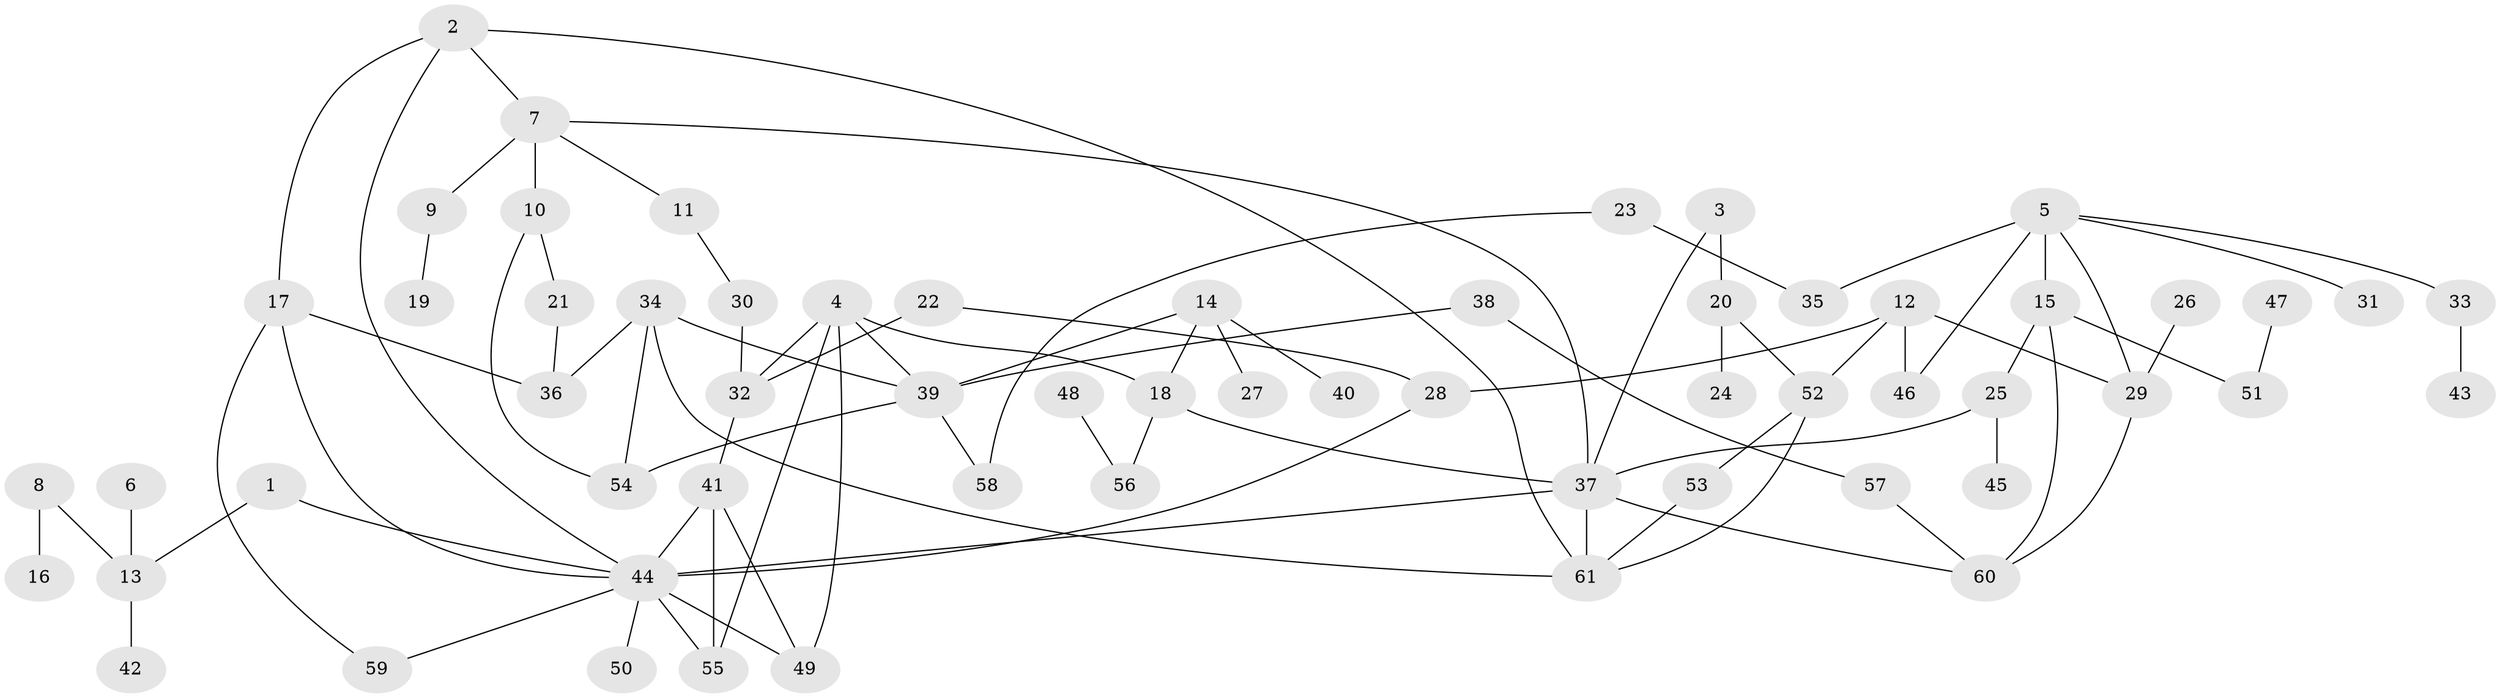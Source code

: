 // original degree distribution, {13: 0.00819672131147541, 2: 0.319672131147541, 7: 0.01639344262295082, 4: 0.12295081967213115, 6: 0.01639344262295082, 5: 0.04918032786885246, 3: 0.1557377049180328, 1: 0.3114754098360656}
// Generated by graph-tools (version 1.1) at 2025/01/03/09/25 03:01:06]
// undirected, 61 vertices, 86 edges
graph export_dot {
graph [start="1"]
  node [color=gray90,style=filled];
  1;
  2;
  3;
  4;
  5;
  6;
  7;
  8;
  9;
  10;
  11;
  12;
  13;
  14;
  15;
  16;
  17;
  18;
  19;
  20;
  21;
  22;
  23;
  24;
  25;
  26;
  27;
  28;
  29;
  30;
  31;
  32;
  33;
  34;
  35;
  36;
  37;
  38;
  39;
  40;
  41;
  42;
  43;
  44;
  45;
  46;
  47;
  48;
  49;
  50;
  51;
  52;
  53;
  54;
  55;
  56;
  57;
  58;
  59;
  60;
  61;
  1 -- 13 [weight=1.0];
  1 -- 44 [weight=1.0];
  2 -- 7 [weight=1.0];
  2 -- 17 [weight=1.0];
  2 -- 44 [weight=1.0];
  2 -- 61 [weight=1.0];
  3 -- 20 [weight=1.0];
  3 -- 37 [weight=1.0];
  4 -- 18 [weight=1.0];
  4 -- 32 [weight=1.0];
  4 -- 39 [weight=1.0];
  4 -- 49 [weight=1.0];
  4 -- 55 [weight=1.0];
  5 -- 15 [weight=2.0];
  5 -- 29 [weight=1.0];
  5 -- 31 [weight=1.0];
  5 -- 33 [weight=1.0];
  5 -- 35 [weight=1.0];
  5 -- 46 [weight=1.0];
  6 -- 13 [weight=1.0];
  7 -- 9 [weight=1.0];
  7 -- 10 [weight=1.0];
  7 -- 11 [weight=1.0];
  7 -- 37 [weight=1.0];
  8 -- 13 [weight=1.0];
  8 -- 16 [weight=1.0];
  9 -- 19 [weight=1.0];
  10 -- 21 [weight=1.0];
  10 -- 54 [weight=1.0];
  11 -- 30 [weight=1.0];
  12 -- 28 [weight=1.0];
  12 -- 29 [weight=1.0];
  12 -- 46 [weight=1.0];
  12 -- 52 [weight=1.0];
  13 -- 42 [weight=1.0];
  14 -- 18 [weight=1.0];
  14 -- 27 [weight=1.0];
  14 -- 39 [weight=1.0];
  14 -- 40 [weight=1.0];
  15 -- 25 [weight=1.0];
  15 -- 51 [weight=1.0];
  15 -- 60 [weight=1.0];
  17 -- 36 [weight=1.0];
  17 -- 44 [weight=1.0];
  17 -- 59 [weight=1.0];
  18 -- 37 [weight=1.0];
  18 -- 56 [weight=1.0];
  20 -- 24 [weight=1.0];
  20 -- 52 [weight=1.0];
  21 -- 36 [weight=1.0];
  22 -- 28 [weight=1.0];
  22 -- 32 [weight=1.0];
  23 -- 35 [weight=1.0];
  23 -- 58 [weight=1.0];
  25 -- 37 [weight=1.0];
  25 -- 45 [weight=1.0];
  26 -- 29 [weight=1.0];
  28 -- 44 [weight=1.0];
  29 -- 60 [weight=1.0];
  30 -- 32 [weight=1.0];
  32 -- 41 [weight=1.0];
  33 -- 43 [weight=1.0];
  34 -- 36 [weight=2.0];
  34 -- 39 [weight=1.0];
  34 -- 54 [weight=1.0];
  34 -- 61 [weight=1.0];
  37 -- 44 [weight=1.0];
  37 -- 60 [weight=1.0];
  37 -- 61 [weight=1.0];
  38 -- 39 [weight=1.0];
  38 -- 57 [weight=1.0];
  39 -- 54 [weight=1.0];
  39 -- 58 [weight=1.0];
  41 -- 44 [weight=2.0];
  41 -- 49 [weight=1.0];
  41 -- 55 [weight=1.0];
  44 -- 49 [weight=1.0];
  44 -- 50 [weight=1.0];
  44 -- 55 [weight=1.0];
  44 -- 59 [weight=1.0];
  47 -- 51 [weight=1.0];
  48 -- 56 [weight=1.0];
  52 -- 53 [weight=1.0];
  52 -- 61 [weight=1.0];
  53 -- 61 [weight=1.0];
  57 -- 60 [weight=1.0];
}
